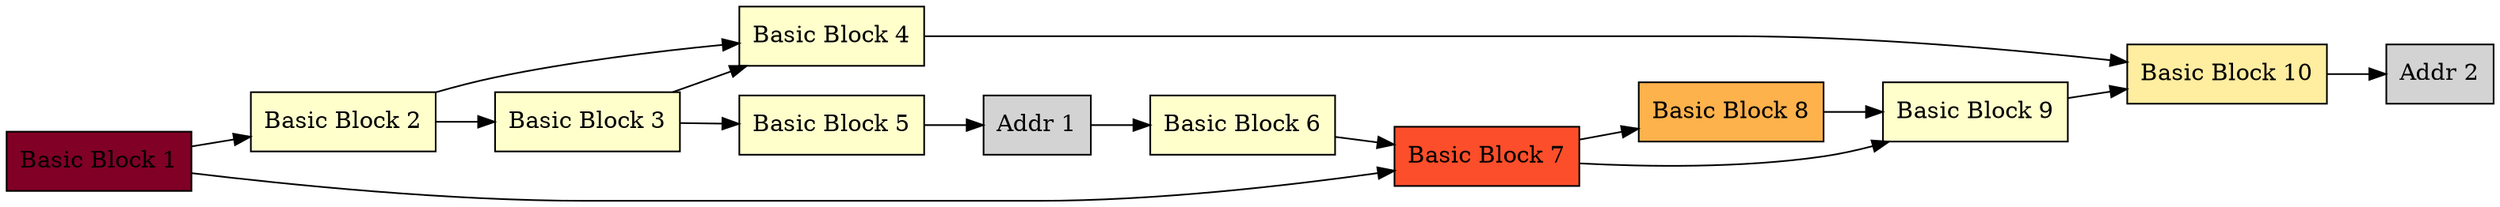 digraph "linemap_position_for_column"{
	rankdir=LR;
	node[shape=box,colorscheme=ylorrd9, style=filled];

	"Basic Block 1" [fillcolor=9];
	"Basic Block 2" [fillcolor=1];
	"Basic Block 3" [fillcolor=1];
	"Basic Block 4" [fillcolor=1];
	"Basic Block 5" [fillcolor=1];
	"Basic Block 6" [fillcolor=1];
	"Basic Block 7" [fillcolor=6];
	"Basic Block 8" [fillcolor=4];
	"Basic Block 9" [fillcolor=1];
	"Basic Block 10" [fillcolor=2];
	"Addr 1";
	"Addr 2";

	"Basic Block 1"->"Basic Block 7";
	"Basic Block 1"->"Basic Block 2";
	"Basic Block 2"->"Basic Block 4";
	"Basic Block 2"->"Basic Block 3";
	"Basic Block 3"->"Basic Block 5";
	"Basic Block 3"->"Basic Block 4";
	"Basic Block 4"->"Basic Block 10";
	"Basic Block 5"->"Addr 1";
	"Addr 1"->"Basic Block 6";
	"Basic Block 6"->"Basic Block 7";
	"Basic Block 7"->"Basic Block 9";
	"Basic Block 7"->"Basic Block 8";
	"Basic Block 8"->"Basic Block 9";
	"Basic Block 9"->"Basic Block 10";
	"Basic Block 10"->"Addr 2";
}
